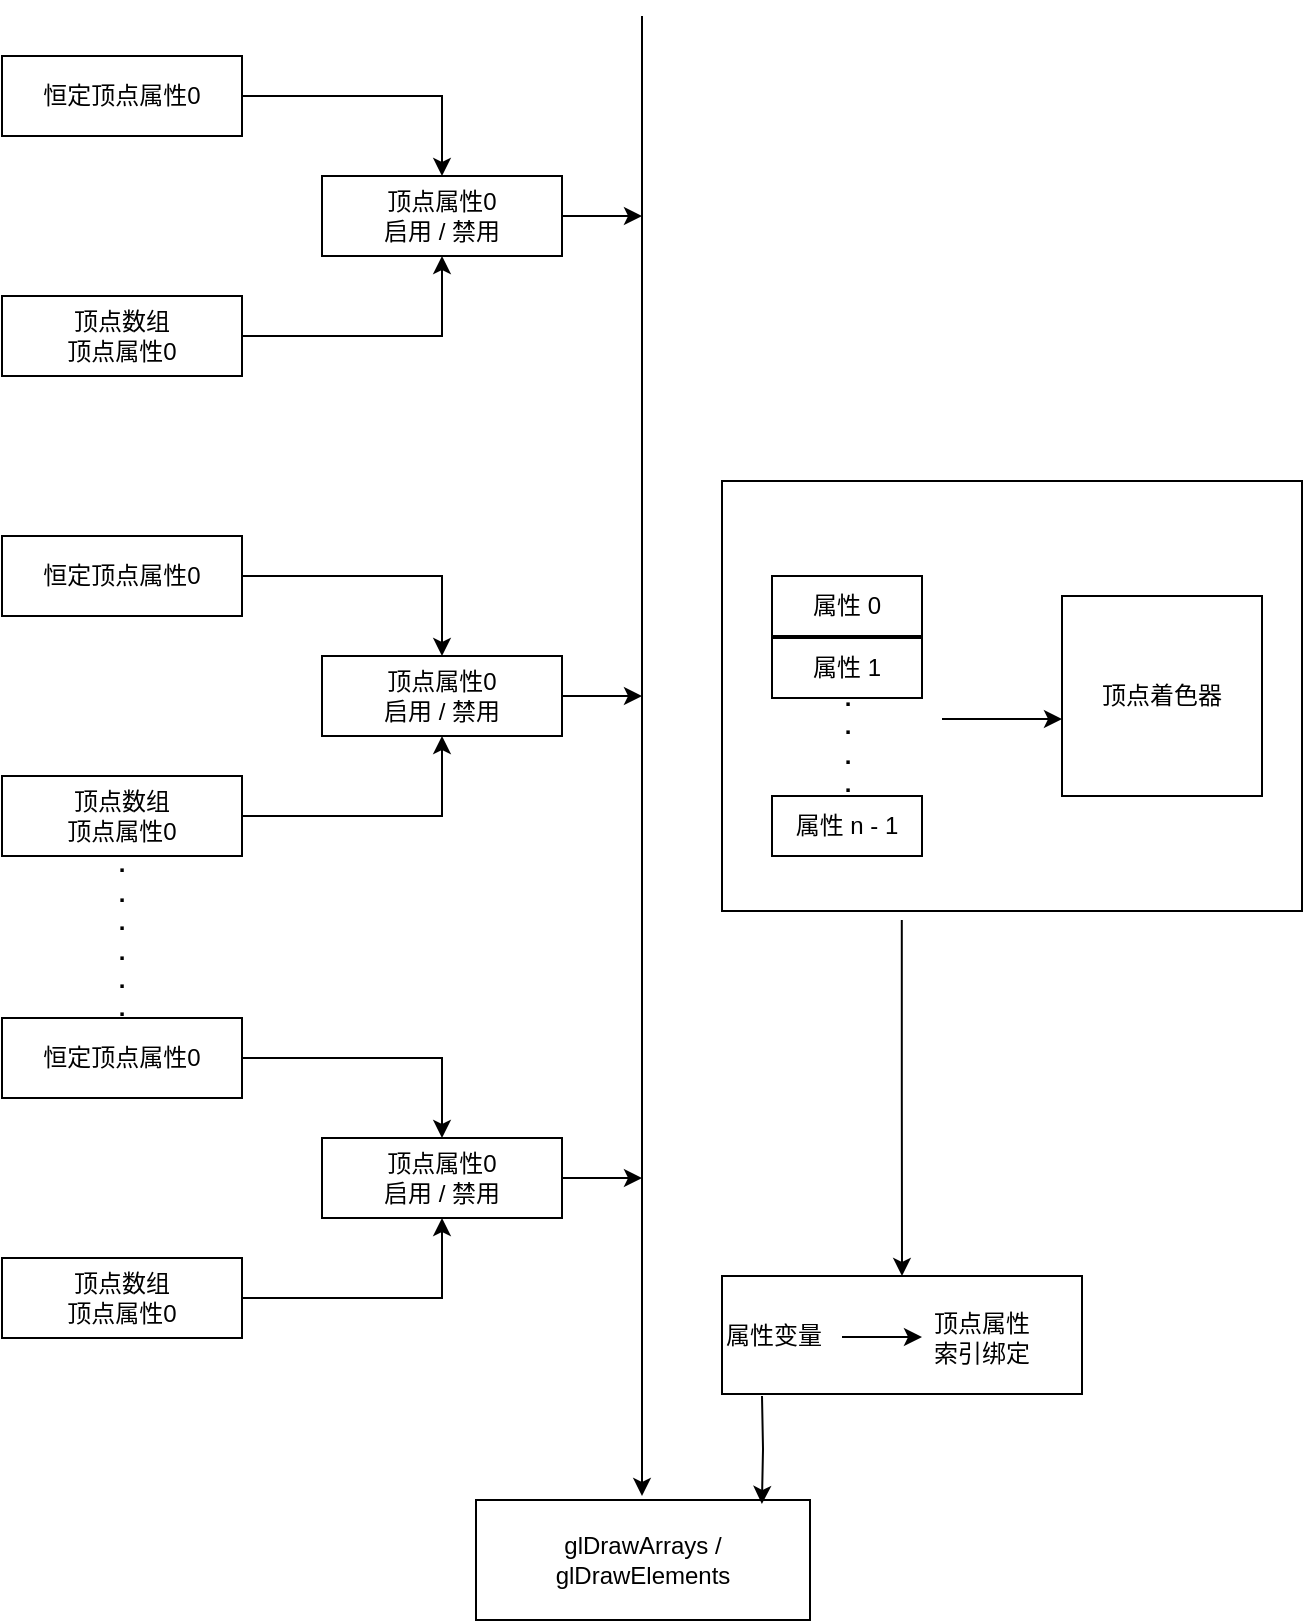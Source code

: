 <mxfile version="10.6.0" type="device"><diagram id="duIxwX3-XzMl98hZJxAt" name="Page-1"><mxGraphModel dx="1394" dy="796" grid="1" gridSize="10" guides="1" tooltips="1" connect="1" arrows="1" fold="1" page="1" pageScale="1" pageWidth="827" pageHeight="1169" math="0" shadow="0"><root><mxCell id="0"/><mxCell id="1" parent="0"/><mxCell id="oyjCo1SuBfgdZa7u7Jja-14" value="" style="edgeStyle=orthogonalEdgeStyle;rounded=0;orthogonalLoop=1;jettySize=auto;html=1;entryX=0.5;entryY=0;entryDx=0;entryDy=0;" edge="1" parent="1" source="oyjCo1SuBfgdZa7u7Jja-1" target="oyjCo1SuBfgdZa7u7Jja-6"><mxGeometry relative="1" as="geometry"><mxPoint x="360" y="140" as="targetPoint"/></mxGeometry></mxCell><mxCell id="oyjCo1SuBfgdZa7u7Jja-1" value="恒定顶点属性0" style="rounded=0;whiteSpace=wrap;html=1;" vertex="1" parent="1"><mxGeometry x="160" y="120" width="120" height="40" as="geometry"/></mxCell><mxCell id="oyjCo1SuBfgdZa7u7Jja-15" style="edgeStyle=orthogonalEdgeStyle;rounded=0;orthogonalLoop=1;jettySize=auto;html=1;entryX=0.5;entryY=1;entryDx=0;entryDy=0;" edge="1" parent="1" source="oyjCo1SuBfgdZa7u7Jja-5" target="oyjCo1SuBfgdZa7u7Jja-6"><mxGeometry relative="1" as="geometry"/></mxCell><mxCell id="oyjCo1SuBfgdZa7u7Jja-5" value="顶点数组 &lt;br&gt;顶点属性0" style="rounded=0;whiteSpace=wrap;html=1;" vertex="1" parent="1"><mxGeometry x="160" y="240" width="120" height="40" as="geometry"/></mxCell><mxCell id="oyjCo1SuBfgdZa7u7Jja-24" style="edgeStyle=orthogonalEdgeStyle;rounded=0;orthogonalLoop=1;jettySize=auto;html=1;" edge="1" parent="1" source="oyjCo1SuBfgdZa7u7Jja-6"><mxGeometry relative="1" as="geometry"><mxPoint x="480" y="200" as="targetPoint"/></mxGeometry></mxCell><mxCell id="oyjCo1SuBfgdZa7u7Jja-6" value="顶点属性0&lt;br&gt;启用 / 禁用&lt;br&gt;" style="rounded=0;whiteSpace=wrap;html=1;" vertex="1" parent="1"><mxGeometry x="320" y="180" width="120" height="40" as="geometry"/></mxCell><mxCell id="oyjCo1SuBfgdZa7u7Jja-16" style="edgeStyle=orthogonalEdgeStyle;rounded=0;orthogonalLoop=1;jettySize=auto;html=1;entryX=0.5;entryY=0;entryDx=0;entryDy=0;" edge="1" parent="1" source="oyjCo1SuBfgdZa7u7Jja-7" target="oyjCo1SuBfgdZa7u7Jja-9"><mxGeometry relative="1" as="geometry"/></mxCell><mxCell id="oyjCo1SuBfgdZa7u7Jja-7" value="恒定顶点属性0" style="rounded=0;whiteSpace=wrap;html=1;" vertex="1" parent="1"><mxGeometry x="160" y="360" width="120" height="40" as="geometry"/></mxCell><mxCell id="oyjCo1SuBfgdZa7u7Jja-17" style="edgeStyle=orthogonalEdgeStyle;rounded=0;orthogonalLoop=1;jettySize=auto;html=1;entryX=0.5;entryY=1;entryDx=0;entryDy=0;" edge="1" parent="1" source="oyjCo1SuBfgdZa7u7Jja-8" target="oyjCo1SuBfgdZa7u7Jja-9"><mxGeometry relative="1" as="geometry"/></mxCell><mxCell id="oyjCo1SuBfgdZa7u7Jja-8" value="顶点数组 &lt;br&gt;顶点属性0" style="rounded=0;whiteSpace=wrap;html=1;" vertex="1" parent="1"><mxGeometry x="160" y="480" width="120" height="40" as="geometry"/></mxCell><mxCell id="oyjCo1SuBfgdZa7u7Jja-25" style="edgeStyle=orthogonalEdgeStyle;rounded=0;orthogonalLoop=1;jettySize=auto;html=1;" edge="1" parent="1" source="oyjCo1SuBfgdZa7u7Jja-9"><mxGeometry relative="1" as="geometry"><mxPoint x="480" y="440" as="targetPoint"/></mxGeometry></mxCell><mxCell id="oyjCo1SuBfgdZa7u7Jja-9" value="顶点属性0&lt;br&gt;启用 / 禁用&lt;br&gt;" style="rounded=0;whiteSpace=wrap;html=1;" vertex="1" parent="1"><mxGeometry x="320" y="420" width="120" height="40" as="geometry"/></mxCell><mxCell id="oyjCo1SuBfgdZa7u7Jja-18" style="edgeStyle=orthogonalEdgeStyle;rounded=0;orthogonalLoop=1;jettySize=auto;html=1;entryX=0.5;entryY=0;entryDx=0;entryDy=0;" edge="1" parent="1" source="oyjCo1SuBfgdZa7u7Jja-10" target="oyjCo1SuBfgdZa7u7Jja-12"><mxGeometry relative="1" as="geometry"/></mxCell><mxCell id="oyjCo1SuBfgdZa7u7Jja-10" value="恒定顶点属性0" style="rounded=0;whiteSpace=wrap;html=1;" vertex="1" parent="1"><mxGeometry x="160" y="601" width="120" height="40" as="geometry"/></mxCell><mxCell id="oyjCo1SuBfgdZa7u7Jja-19" style="edgeStyle=orthogonalEdgeStyle;rounded=0;orthogonalLoop=1;jettySize=auto;html=1;entryX=0.5;entryY=1;entryDx=0;entryDy=0;" edge="1" parent="1" source="oyjCo1SuBfgdZa7u7Jja-11" target="oyjCo1SuBfgdZa7u7Jja-12"><mxGeometry relative="1" as="geometry"/></mxCell><mxCell id="oyjCo1SuBfgdZa7u7Jja-11" value="顶点数组 &lt;br&gt;顶点属性0" style="rounded=0;whiteSpace=wrap;html=1;" vertex="1" parent="1"><mxGeometry x="160" y="721" width="120" height="40" as="geometry"/></mxCell><mxCell id="oyjCo1SuBfgdZa7u7Jja-26" style="edgeStyle=orthogonalEdgeStyle;rounded=0;orthogonalLoop=1;jettySize=auto;html=1;" edge="1" parent="1" source="oyjCo1SuBfgdZa7u7Jja-12"><mxGeometry relative="1" as="geometry"><mxPoint x="480" y="681" as="targetPoint"/></mxGeometry></mxCell><mxCell id="oyjCo1SuBfgdZa7u7Jja-12" value="顶点属性0&lt;br&gt;启用 / 禁用&lt;br&gt;" style="rounded=0;whiteSpace=wrap;html=1;" vertex="1" parent="1"><mxGeometry x="320" y="661" width="120" height="40" as="geometry"/></mxCell><mxCell id="oyjCo1SuBfgdZa7u7Jja-20" value=".&lt;br&gt;.&lt;br&gt;.&lt;br&gt;.&lt;br&gt;.&lt;br&gt;.&lt;br&gt;" style="text;html=1;strokeColor=none;fillColor=none;align=center;verticalAlign=middle;whiteSpace=wrap;rounded=0;fontStyle=1" vertex="1" parent="1"><mxGeometry x="200" y="540" width="40" height="40" as="geometry"/></mxCell><mxCell id="oyjCo1SuBfgdZa7u7Jja-21" value="" style="endArrow=classic;html=1;" edge="1" parent="1"><mxGeometry width="50" height="50" relative="1" as="geometry"><mxPoint x="480" y="100" as="sourcePoint"/><mxPoint x="480" y="840" as="targetPoint"/></mxGeometry></mxCell><mxCell id="oyjCo1SuBfgdZa7u7Jja-27" value="glDrawArrays /&lt;br&gt;glDrawElements&lt;br&gt;" style="rounded=0;whiteSpace=wrap;html=1;" vertex="1" parent="1"><mxGeometry x="397" y="842" width="167" height="60" as="geometry"/></mxCell><mxCell id="oyjCo1SuBfgdZa7u7Jja-50" style="edgeStyle=orthogonalEdgeStyle;rounded=0;orthogonalLoop=1;jettySize=auto;html=1;exitX=0.31;exitY=1.021;exitDx=0;exitDy=0;exitPerimeter=0;" edge="1" parent="1" source="oyjCo1SuBfgdZa7u7Jja-29" target="oyjCo1SuBfgdZa7u7Jja-39"><mxGeometry relative="1" as="geometry"/></mxCell><mxCell id="oyjCo1SuBfgdZa7u7Jja-29" value="" style="rounded=0;whiteSpace=wrap;html=1;" vertex="1" parent="1"><mxGeometry x="520" y="332.5" width="290" height="215" as="geometry"/></mxCell><mxCell id="oyjCo1SuBfgdZa7u7Jja-30" value="顶点着色器" style="rounded=0;whiteSpace=wrap;html=1;" vertex="1" parent="1"><mxGeometry x="690" y="390" width="100" height="100" as="geometry"/></mxCell><mxCell id="oyjCo1SuBfgdZa7u7Jja-31" value="属性 0" style="rounded=0;whiteSpace=wrap;html=1;" vertex="1" parent="1"><mxGeometry x="545" y="380" width="75" height="30" as="geometry"/></mxCell><mxCell id="oyjCo1SuBfgdZa7u7Jja-34" value="属性 1" style="rounded=0;whiteSpace=wrap;html=1;" vertex="1" parent="1"><mxGeometry x="545" y="411" width="75" height="30" as="geometry"/></mxCell><mxCell id="oyjCo1SuBfgdZa7u7Jja-35" value="属性 n - 1" style="rounded=0;whiteSpace=wrap;html=1;" vertex="1" parent="1"><mxGeometry x="545" y="490" width="75" height="30" as="geometry"/></mxCell><mxCell id="oyjCo1SuBfgdZa7u7Jja-36" value="&lt;b&gt;.&lt;br&gt;.&lt;br&gt;.&lt;br&gt;.&lt;/b&gt;&lt;br&gt;" style="text;html=1;strokeColor=none;fillColor=none;align=center;verticalAlign=middle;whiteSpace=wrap;rounded=0;" vertex="1" parent="1"><mxGeometry x="562.5" y="452" width="40" height="20" as="geometry"/></mxCell><mxCell id="oyjCo1SuBfgdZa7u7Jja-38" value="" style="endArrow=classic;html=1;" edge="1" parent="1"><mxGeometry width="50" height="50" relative="1" as="geometry"><mxPoint x="630" y="451.5" as="sourcePoint"/><mxPoint x="690" y="451.5" as="targetPoint"/></mxGeometry></mxCell><mxCell id="oyjCo1SuBfgdZa7u7Jja-53" style="edgeStyle=orthogonalEdgeStyle;rounded=0;orthogonalLoop=1;jettySize=auto;html=1;entryX=0.856;entryY=0.033;entryDx=0;entryDy=0;entryPerimeter=0;" edge="1" parent="1" target="oyjCo1SuBfgdZa7u7Jja-27"><mxGeometry relative="1" as="geometry"><mxPoint x="540" y="790" as="sourcePoint"/></mxGeometry></mxCell><mxCell id="oyjCo1SuBfgdZa7u7Jja-39" value="&lt;div style=&quot;text-align: left&quot;&gt;&lt;span&gt;属性变量&lt;/span&gt;&lt;/div&gt;" style="rounded=0;whiteSpace=wrap;html=1;align=left;" vertex="1" parent="1"><mxGeometry x="520" y="730" width="180" height="59" as="geometry"/></mxCell><mxCell id="oyjCo1SuBfgdZa7u7Jja-40" value="顶点属性索引绑定&lt;br&gt;" style="text;html=1;strokeColor=none;fillColor=none;align=center;verticalAlign=middle;whiteSpace=wrap;rounded=0;" vertex="1" parent="1"><mxGeometry x="620" y="741" width="60" height="39" as="geometry"/></mxCell><mxCell id="oyjCo1SuBfgdZa7u7Jja-41" value="" style="endArrow=classic;html=1;" edge="1" parent="1"><mxGeometry width="50" height="50" relative="1" as="geometry"><mxPoint x="580" y="760.5" as="sourcePoint"/><mxPoint x="620" y="760.5" as="targetPoint"/></mxGeometry></mxCell></root></mxGraphModel></diagram></mxfile>